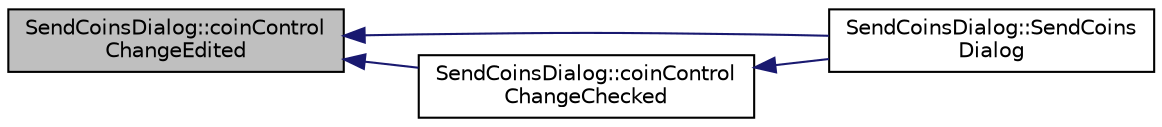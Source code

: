 digraph "SendCoinsDialog::coinControlChangeEdited"
{
  edge [fontname="Helvetica",fontsize="10",labelfontname="Helvetica",labelfontsize="10"];
  node [fontname="Helvetica",fontsize="10",shape=record];
  rankdir="LR";
  Node433 [label="SendCoinsDialog::coinControl\lChangeEdited",height=0.2,width=0.4,color="black", fillcolor="grey75", style="filled", fontcolor="black"];
  Node433 -> Node434 [dir="back",color="midnightblue",fontsize="10",style="solid",fontname="Helvetica"];
  Node434 [label="SendCoinsDialog::SendCoins\lDialog",height=0.2,width=0.4,color="black", fillcolor="white", style="filled",URL="$d6/de6/class_send_coins_dialog.html#a0df5bc29d1df68eda44826651afc595f"];
  Node433 -> Node435 [dir="back",color="midnightblue",fontsize="10",style="solid",fontname="Helvetica"];
  Node435 [label="SendCoinsDialog::coinControl\lChangeChecked",height=0.2,width=0.4,color="black", fillcolor="white", style="filled",URL="$d6/de6/class_send_coins_dialog.html#a21224b0dedf14f7a6c05174bff9dea65"];
  Node435 -> Node434 [dir="back",color="midnightblue",fontsize="10",style="solid",fontname="Helvetica"];
}
